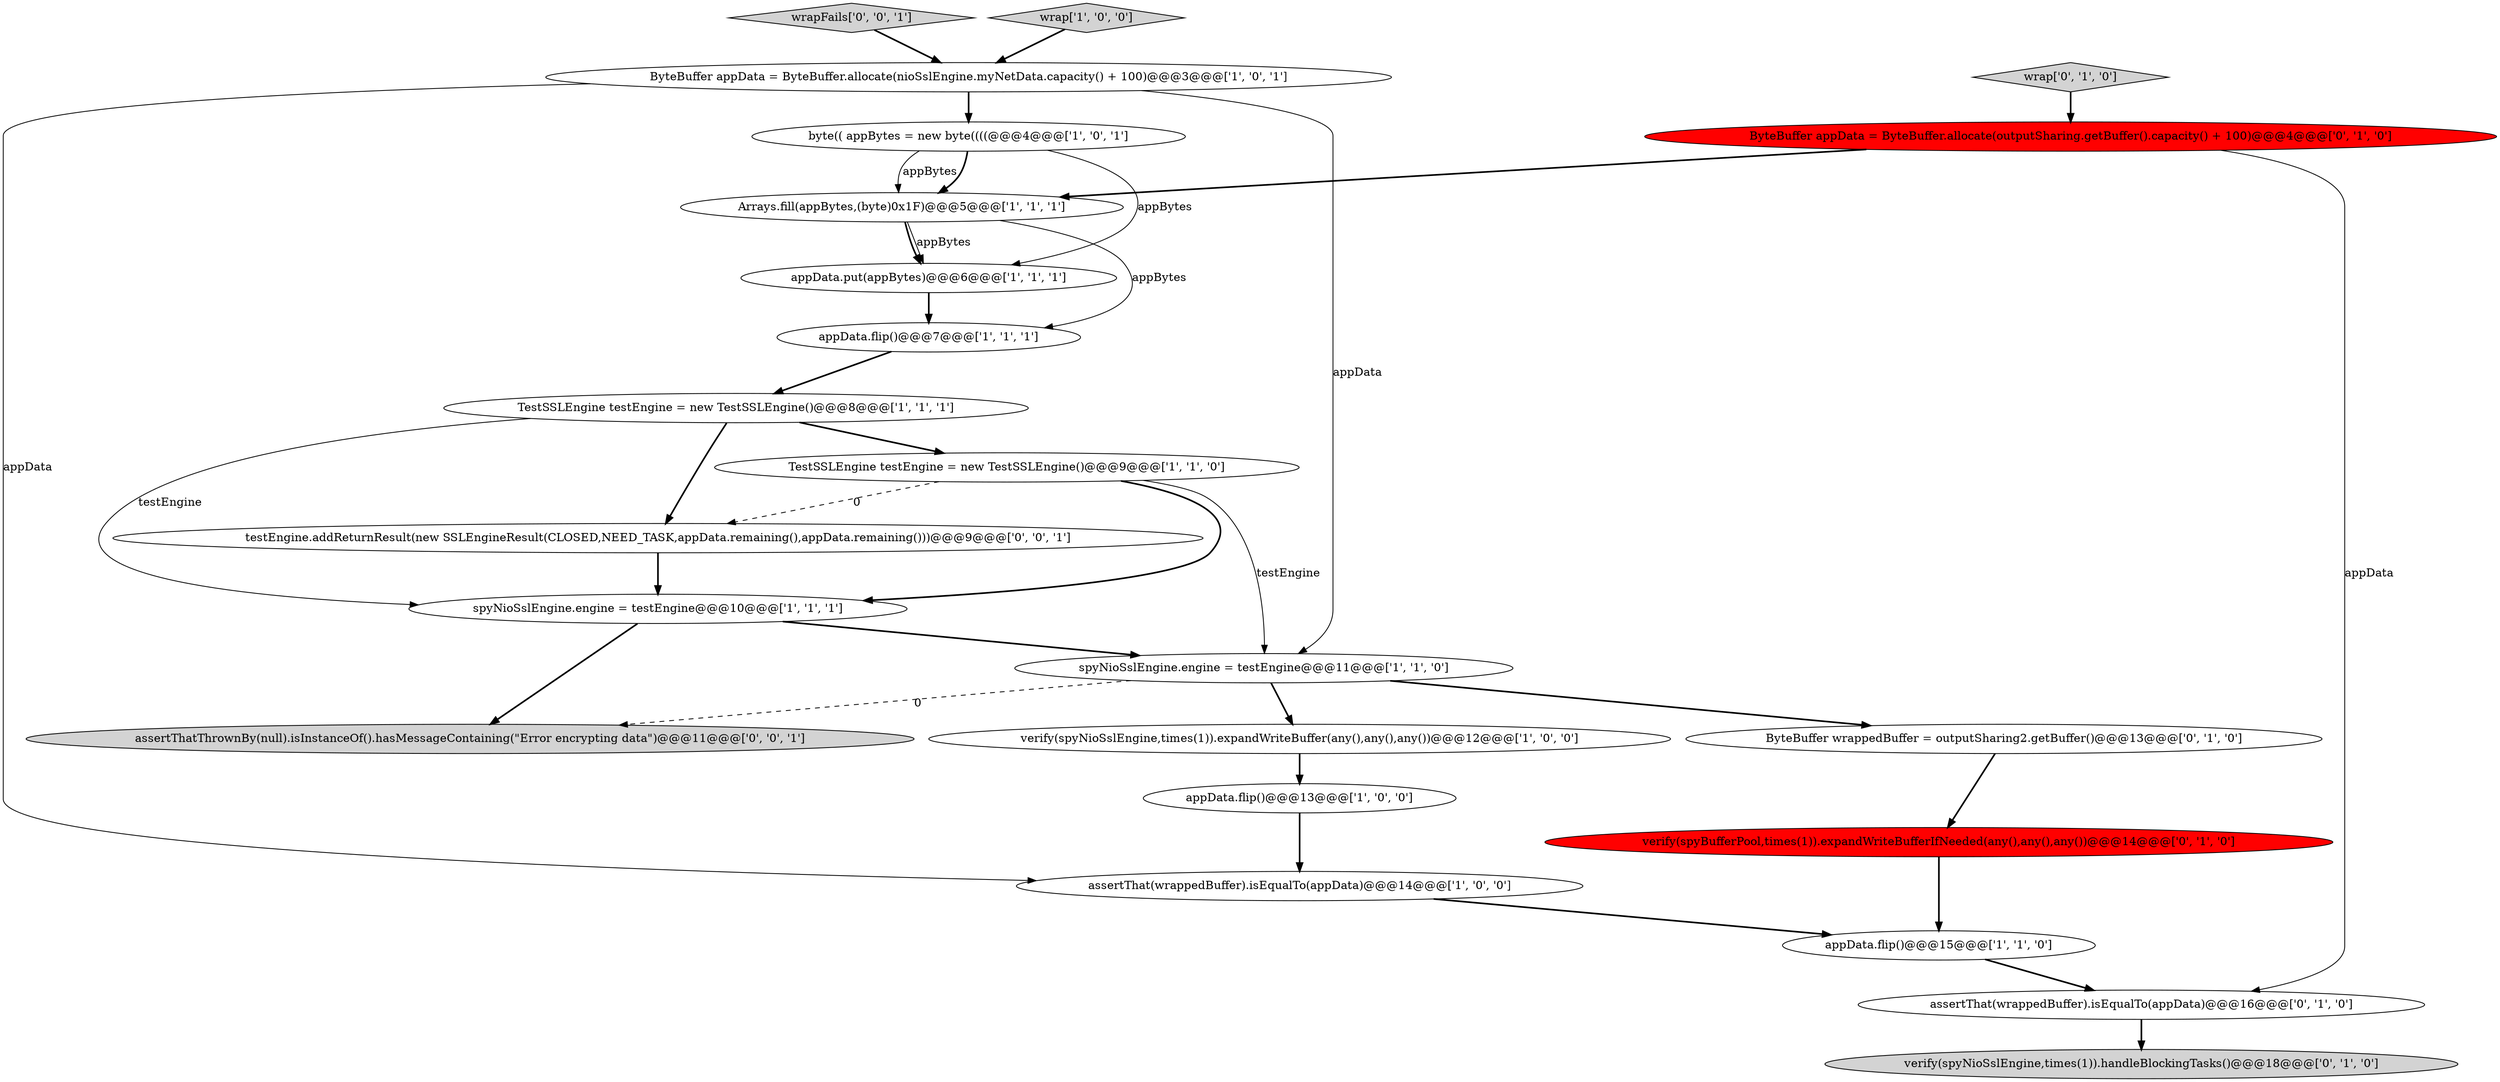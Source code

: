 digraph {
2 [style = filled, label = "TestSSLEngine testEngine = new TestSSLEngine()@@@8@@@['1', '1', '1']", fillcolor = white, shape = ellipse image = "AAA0AAABBB1BBB"];
20 [style = filled, label = "wrapFails['0', '0', '1']", fillcolor = lightgray, shape = diamond image = "AAA0AAABBB3BBB"];
7 [style = filled, label = "appData.flip()@@@7@@@['1', '1', '1']", fillcolor = white, shape = ellipse image = "AAA0AAABBB1BBB"];
11 [style = filled, label = "assertThat(wrappedBuffer).isEqualTo(appData)@@@14@@@['1', '0', '0']", fillcolor = white, shape = ellipse image = "AAA0AAABBB1BBB"];
16 [style = filled, label = "ByteBuffer appData = ByteBuffer.allocate(outputSharing.getBuffer().capacity() + 100)@@@4@@@['0', '1', '0']", fillcolor = red, shape = ellipse image = "AAA1AAABBB2BBB"];
14 [style = filled, label = "verify(spyNioSslEngine,times(1)).handleBlockingTasks()@@@18@@@['0', '1', '0']", fillcolor = lightgray, shape = ellipse image = "AAA0AAABBB2BBB"];
5 [style = filled, label = "appData.put(appBytes)@@@6@@@['1', '1', '1']", fillcolor = white, shape = ellipse image = "AAA0AAABBB1BBB"];
9 [style = filled, label = "TestSSLEngine testEngine = new TestSSLEngine()@@@9@@@['1', '1', '0']", fillcolor = white, shape = ellipse image = "AAA0AAABBB1BBB"];
18 [style = filled, label = "wrap['0', '1', '0']", fillcolor = lightgray, shape = diamond image = "AAA0AAABBB2BBB"];
17 [style = filled, label = "ByteBuffer wrappedBuffer = outputSharing2.getBuffer()@@@13@@@['0', '1', '0']", fillcolor = white, shape = ellipse image = "AAA0AAABBB2BBB"];
1 [style = filled, label = "spyNioSslEngine.engine = testEngine@@@10@@@['1', '1', '1']", fillcolor = white, shape = ellipse image = "AAA0AAABBB1BBB"];
22 [style = filled, label = "testEngine.addReturnResult(new SSLEngineResult(CLOSED,NEED_TASK,appData.remaining(),appData.remaining()))@@@9@@@['0', '0', '1']", fillcolor = white, shape = ellipse image = "AAA0AAABBB3BBB"];
19 [style = filled, label = "assertThat(wrappedBuffer).isEqualTo(appData)@@@16@@@['0', '1', '0']", fillcolor = white, shape = ellipse image = "AAA0AAABBB2BBB"];
4 [style = filled, label = "appData.flip()@@@13@@@['1', '0', '0']", fillcolor = white, shape = ellipse image = "AAA0AAABBB1BBB"];
10 [style = filled, label = "ByteBuffer appData = ByteBuffer.allocate(nioSslEngine.myNetData.capacity() + 100)@@@3@@@['1', '0', '1']", fillcolor = white, shape = ellipse image = "AAA0AAABBB1BBB"];
0 [style = filled, label = "appData.flip()@@@15@@@['1', '1', '0']", fillcolor = white, shape = ellipse image = "AAA0AAABBB1BBB"];
3 [style = filled, label = "verify(spyNioSslEngine,times(1)).expandWriteBuffer(any(),any(),any())@@@12@@@['1', '0', '0']", fillcolor = white, shape = ellipse image = "AAA0AAABBB1BBB"];
13 [style = filled, label = "spyNioSslEngine.engine = testEngine@@@11@@@['1', '1', '0']", fillcolor = white, shape = ellipse image = "AAA0AAABBB1BBB"];
8 [style = filled, label = "Arrays.fill(appBytes,(byte)0x1F)@@@5@@@['1', '1', '1']", fillcolor = white, shape = ellipse image = "AAA0AAABBB1BBB"];
15 [style = filled, label = "verify(spyBufferPool,times(1)).expandWriteBufferIfNeeded(any(),any(),any())@@@14@@@['0', '1', '0']", fillcolor = red, shape = ellipse image = "AAA1AAABBB2BBB"];
6 [style = filled, label = "byte(( appBytes = new byte((((@@@4@@@['1', '0', '1']", fillcolor = white, shape = ellipse image = "AAA0AAABBB1BBB"];
12 [style = filled, label = "wrap['1', '0', '0']", fillcolor = lightgray, shape = diamond image = "AAA0AAABBB1BBB"];
21 [style = filled, label = "assertThatThrownBy(null).isInstanceOf().hasMessageContaining(\"Error encrypting data\")@@@11@@@['0', '0', '1']", fillcolor = lightgray, shape = ellipse image = "AAA0AAABBB3BBB"];
16->8 [style = bold, label=""];
6->8 [style = solid, label="appBytes"];
0->19 [style = bold, label=""];
10->11 [style = solid, label="appData"];
9->13 [style = solid, label="testEngine"];
9->22 [style = dashed, label="0"];
2->9 [style = bold, label=""];
3->4 [style = bold, label=""];
10->6 [style = bold, label=""];
1->13 [style = bold, label=""];
20->10 [style = bold, label=""];
13->17 [style = bold, label=""];
11->0 [style = bold, label=""];
12->10 [style = bold, label=""];
16->19 [style = solid, label="appData"];
13->21 [style = dashed, label="0"];
19->14 [style = bold, label=""];
6->5 [style = solid, label="appBytes"];
8->5 [style = bold, label=""];
13->3 [style = bold, label=""];
7->2 [style = bold, label=""];
1->21 [style = bold, label=""];
15->0 [style = bold, label=""];
8->5 [style = solid, label="appBytes"];
6->8 [style = bold, label=""];
17->15 [style = bold, label=""];
2->1 [style = solid, label="testEngine"];
5->7 [style = bold, label=""];
22->1 [style = bold, label=""];
8->7 [style = solid, label="appBytes"];
9->1 [style = bold, label=""];
4->11 [style = bold, label=""];
2->22 [style = bold, label=""];
10->13 [style = solid, label="appData"];
18->16 [style = bold, label=""];
}
